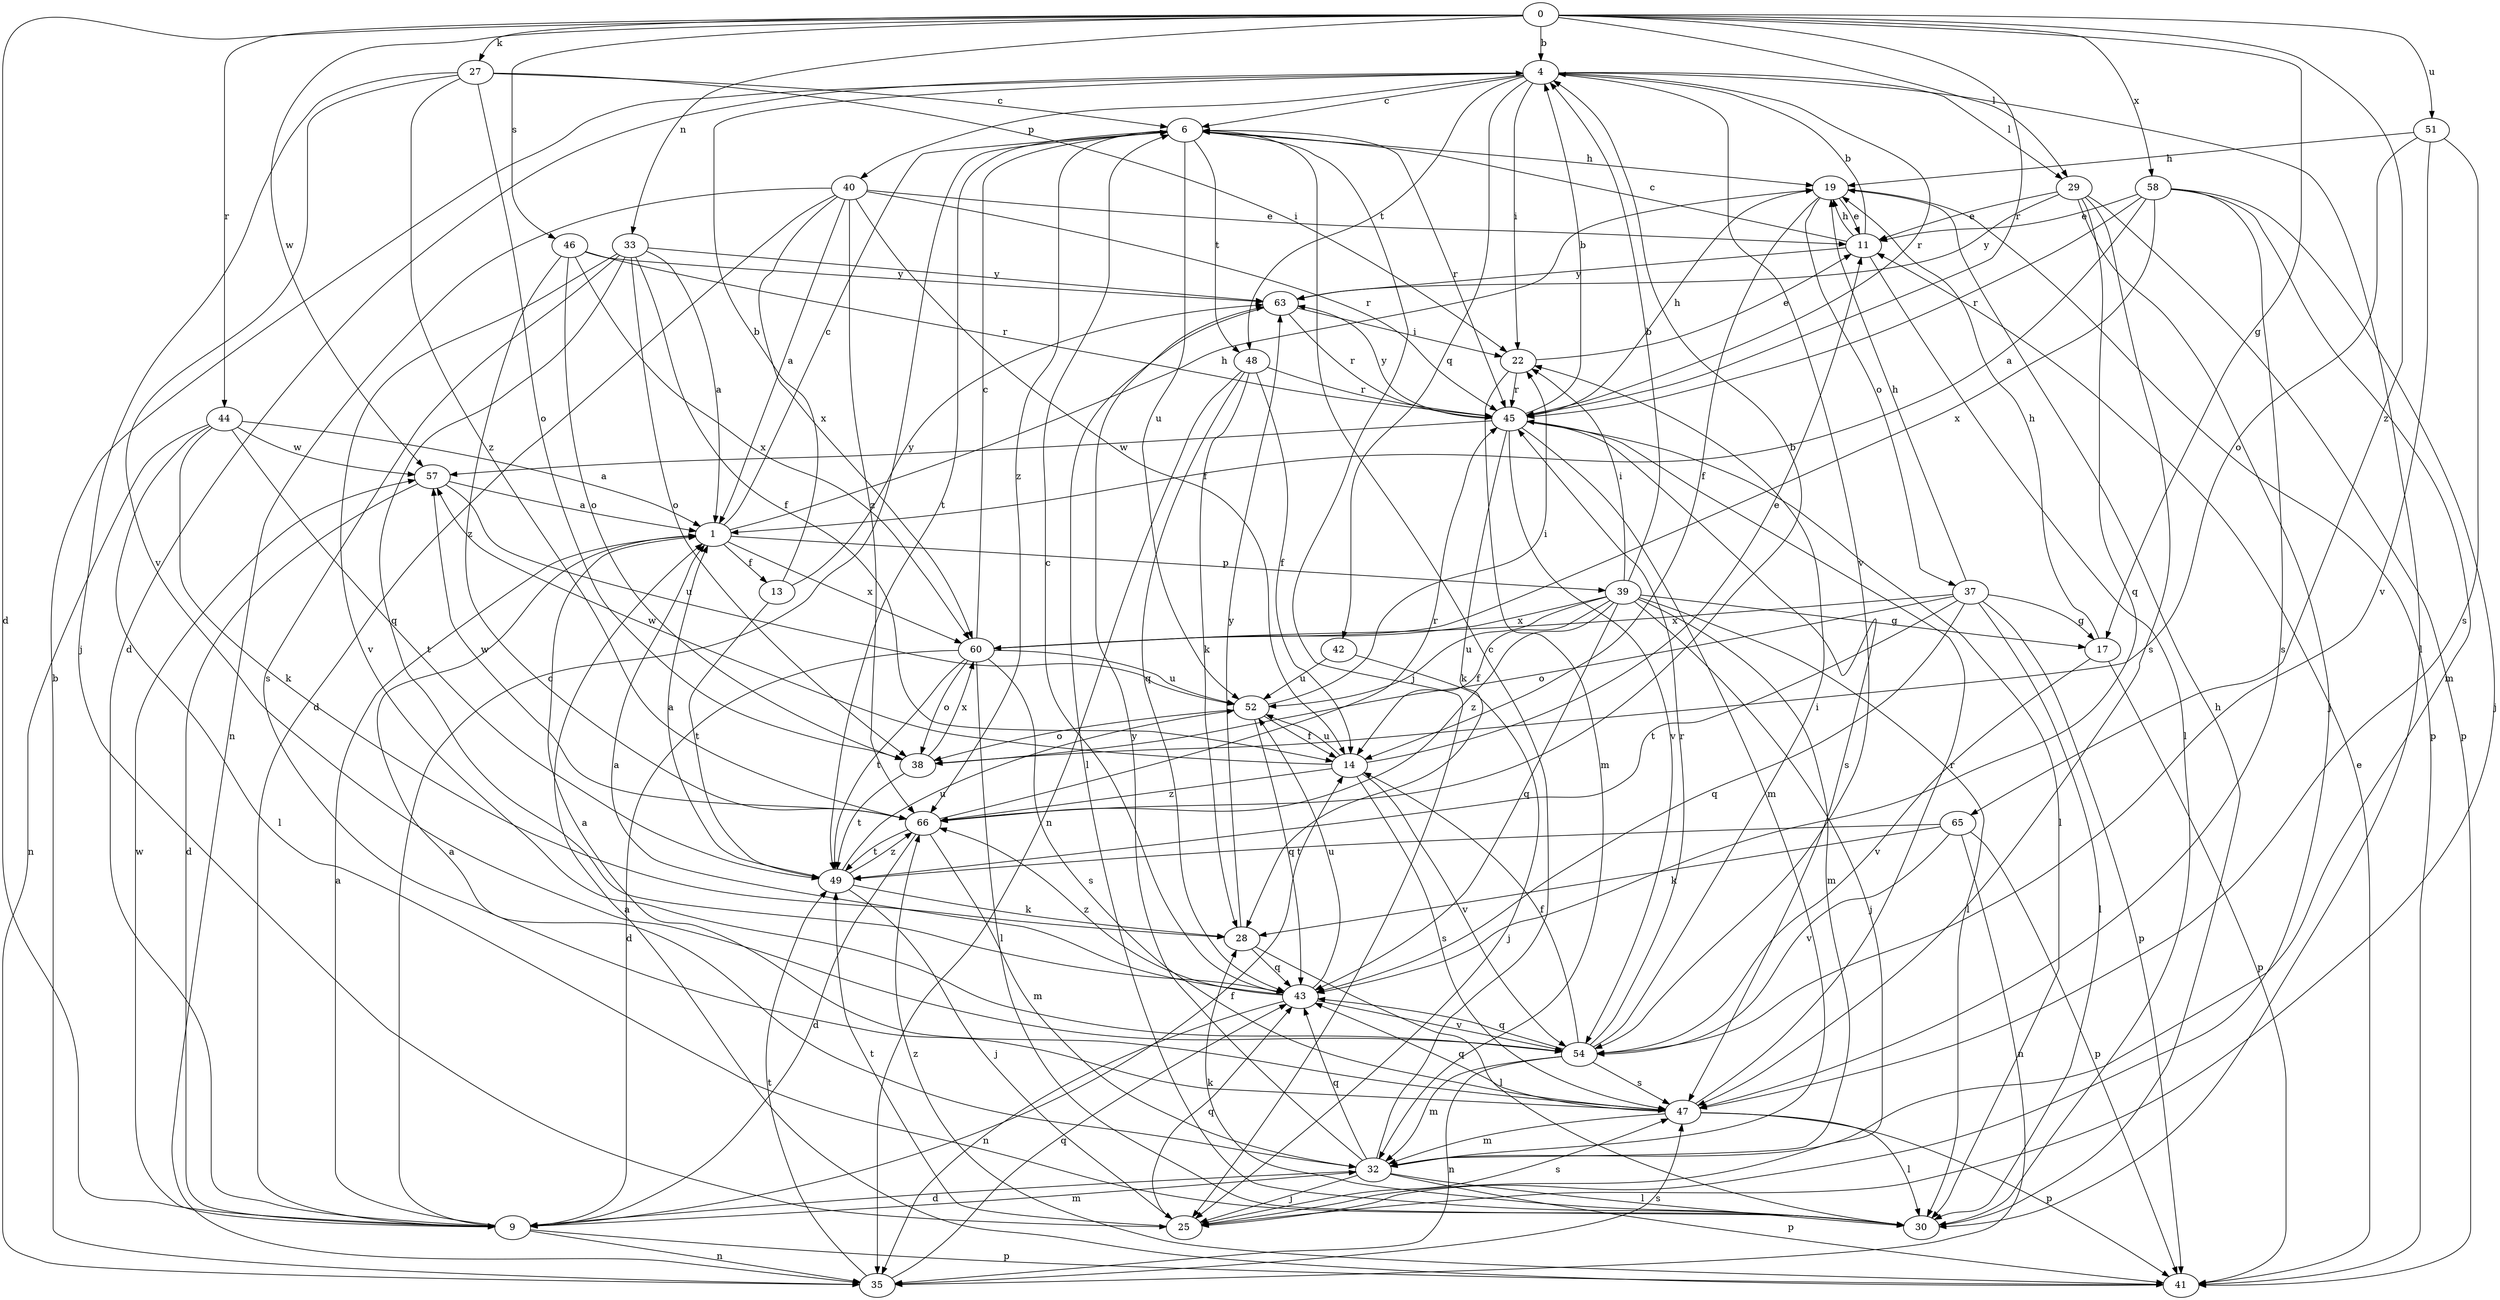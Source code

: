strict digraph  {
0;
1;
4;
6;
9;
11;
13;
14;
17;
19;
22;
25;
27;
28;
29;
30;
32;
33;
35;
37;
38;
39;
40;
41;
42;
43;
44;
45;
46;
47;
48;
49;
51;
52;
54;
57;
58;
60;
63;
65;
66;
0 -> 4  [label=b];
0 -> 9  [label=d];
0 -> 17  [label=g];
0 -> 27  [label=k];
0 -> 29  [label=l];
0 -> 33  [label=n];
0 -> 44  [label=r];
0 -> 45  [label=r];
0 -> 46  [label=s];
0 -> 51  [label=u];
0 -> 57  [label=w];
0 -> 58  [label=x];
0 -> 65  [label=z];
1 -> 6  [label=c];
1 -> 13  [label=f];
1 -> 19  [label=h];
1 -> 39  [label=p];
1 -> 60  [label=x];
4 -> 6  [label=c];
4 -> 9  [label=d];
4 -> 22  [label=i];
4 -> 29  [label=l];
4 -> 30  [label=l];
4 -> 40  [label=p];
4 -> 42  [label=q];
4 -> 45  [label=r];
4 -> 48  [label=t];
4 -> 54  [label=v];
6 -> 19  [label=h];
6 -> 25  [label=j];
6 -> 45  [label=r];
6 -> 48  [label=t];
6 -> 49  [label=t];
6 -> 52  [label=u];
6 -> 66  [label=z];
9 -> 1  [label=a];
9 -> 6  [label=c];
9 -> 14  [label=f];
9 -> 32  [label=m];
9 -> 35  [label=n];
9 -> 41  [label=p];
9 -> 57  [label=w];
11 -> 4  [label=b];
11 -> 6  [label=c];
11 -> 19  [label=h];
11 -> 30  [label=l];
11 -> 63  [label=y];
13 -> 4  [label=b];
13 -> 49  [label=t];
13 -> 63  [label=y];
14 -> 11  [label=e];
14 -> 47  [label=s];
14 -> 52  [label=u];
14 -> 54  [label=v];
14 -> 57  [label=w];
14 -> 66  [label=z];
17 -> 19  [label=h];
17 -> 41  [label=p];
17 -> 54  [label=v];
19 -> 11  [label=e];
19 -> 14  [label=f];
19 -> 37  [label=o];
19 -> 41  [label=p];
22 -> 11  [label=e];
22 -> 32  [label=m];
22 -> 45  [label=r];
25 -> 43  [label=q];
25 -> 47  [label=s];
25 -> 49  [label=t];
27 -> 6  [label=c];
27 -> 22  [label=i];
27 -> 25  [label=j];
27 -> 38  [label=o];
27 -> 54  [label=v];
27 -> 66  [label=z];
28 -> 30  [label=l];
28 -> 43  [label=q];
28 -> 63  [label=y];
29 -> 11  [label=e];
29 -> 25  [label=j];
29 -> 41  [label=p];
29 -> 43  [label=q];
29 -> 47  [label=s];
29 -> 63  [label=y];
30 -> 19  [label=h];
30 -> 28  [label=k];
32 -> 1  [label=a];
32 -> 6  [label=c];
32 -> 9  [label=d];
32 -> 25  [label=j];
32 -> 30  [label=l];
32 -> 41  [label=p];
32 -> 43  [label=q];
32 -> 63  [label=y];
33 -> 1  [label=a];
33 -> 14  [label=f];
33 -> 38  [label=o];
33 -> 43  [label=q];
33 -> 47  [label=s];
33 -> 54  [label=v];
33 -> 63  [label=y];
35 -> 4  [label=b];
35 -> 43  [label=q];
35 -> 47  [label=s];
35 -> 49  [label=t];
37 -> 17  [label=g];
37 -> 19  [label=h];
37 -> 30  [label=l];
37 -> 38  [label=o];
37 -> 41  [label=p];
37 -> 43  [label=q];
37 -> 49  [label=t];
37 -> 60  [label=x];
38 -> 49  [label=t];
38 -> 60  [label=x];
39 -> 4  [label=b];
39 -> 14  [label=f];
39 -> 17  [label=g];
39 -> 22  [label=i];
39 -> 25  [label=j];
39 -> 30  [label=l];
39 -> 32  [label=m];
39 -> 43  [label=q];
39 -> 52  [label=u];
39 -> 60  [label=x];
39 -> 66  [label=z];
40 -> 1  [label=a];
40 -> 9  [label=d];
40 -> 11  [label=e];
40 -> 14  [label=f];
40 -> 35  [label=n];
40 -> 45  [label=r];
40 -> 60  [label=x];
40 -> 66  [label=z];
41 -> 1  [label=a];
41 -> 11  [label=e];
41 -> 66  [label=z];
42 -> 25  [label=j];
42 -> 52  [label=u];
43 -> 1  [label=a];
43 -> 6  [label=c];
43 -> 35  [label=n];
43 -> 52  [label=u];
43 -> 54  [label=v];
43 -> 66  [label=z];
44 -> 1  [label=a];
44 -> 28  [label=k];
44 -> 30  [label=l];
44 -> 35  [label=n];
44 -> 49  [label=t];
44 -> 57  [label=w];
45 -> 4  [label=b];
45 -> 19  [label=h];
45 -> 28  [label=k];
45 -> 30  [label=l];
45 -> 32  [label=m];
45 -> 47  [label=s];
45 -> 54  [label=v];
45 -> 57  [label=w];
45 -> 63  [label=y];
46 -> 38  [label=o];
46 -> 45  [label=r];
46 -> 60  [label=x];
46 -> 63  [label=y];
46 -> 66  [label=z];
47 -> 1  [label=a];
47 -> 30  [label=l];
47 -> 32  [label=m];
47 -> 41  [label=p];
47 -> 43  [label=q];
47 -> 45  [label=r];
48 -> 14  [label=f];
48 -> 28  [label=k];
48 -> 35  [label=n];
48 -> 43  [label=q];
48 -> 45  [label=r];
49 -> 1  [label=a];
49 -> 25  [label=j];
49 -> 28  [label=k];
49 -> 52  [label=u];
49 -> 66  [label=z];
51 -> 19  [label=h];
51 -> 38  [label=o];
51 -> 47  [label=s];
51 -> 54  [label=v];
52 -> 14  [label=f];
52 -> 22  [label=i];
52 -> 38  [label=o];
52 -> 43  [label=q];
54 -> 14  [label=f];
54 -> 22  [label=i];
54 -> 32  [label=m];
54 -> 35  [label=n];
54 -> 43  [label=q];
54 -> 45  [label=r];
54 -> 47  [label=s];
57 -> 1  [label=a];
57 -> 9  [label=d];
57 -> 52  [label=u];
58 -> 1  [label=a];
58 -> 11  [label=e];
58 -> 25  [label=j];
58 -> 32  [label=m];
58 -> 45  [label=r];
58 -> 47  [label=s];
58 -> 60  [label=x];
60 -> 6  [label=c];
60 -> 9  [label=d];
60 -> 30  [label=l];
60 -> 38  [label=o];
60 -> 47  [label=s];
60 -> 49  [label=t];
60 -> 52  [label=u];
63 -> 22  [label=i];
63 -> 30  [label=l];
63 -> 45  [label=r];
65 -> 28  [label=k];
65 -> 35  [label=n];
65 -> 41  [label=p];
65 -> 49  [label=t];
65 -> 54  [label=v];
66 -> 4  [label=b];
66 -> 9  [label=d];
66 -> 32  [label=m];
66 -> 45  [label=r];
66 -> 49  [label=t];
66 -> 57  [label=w];
}

